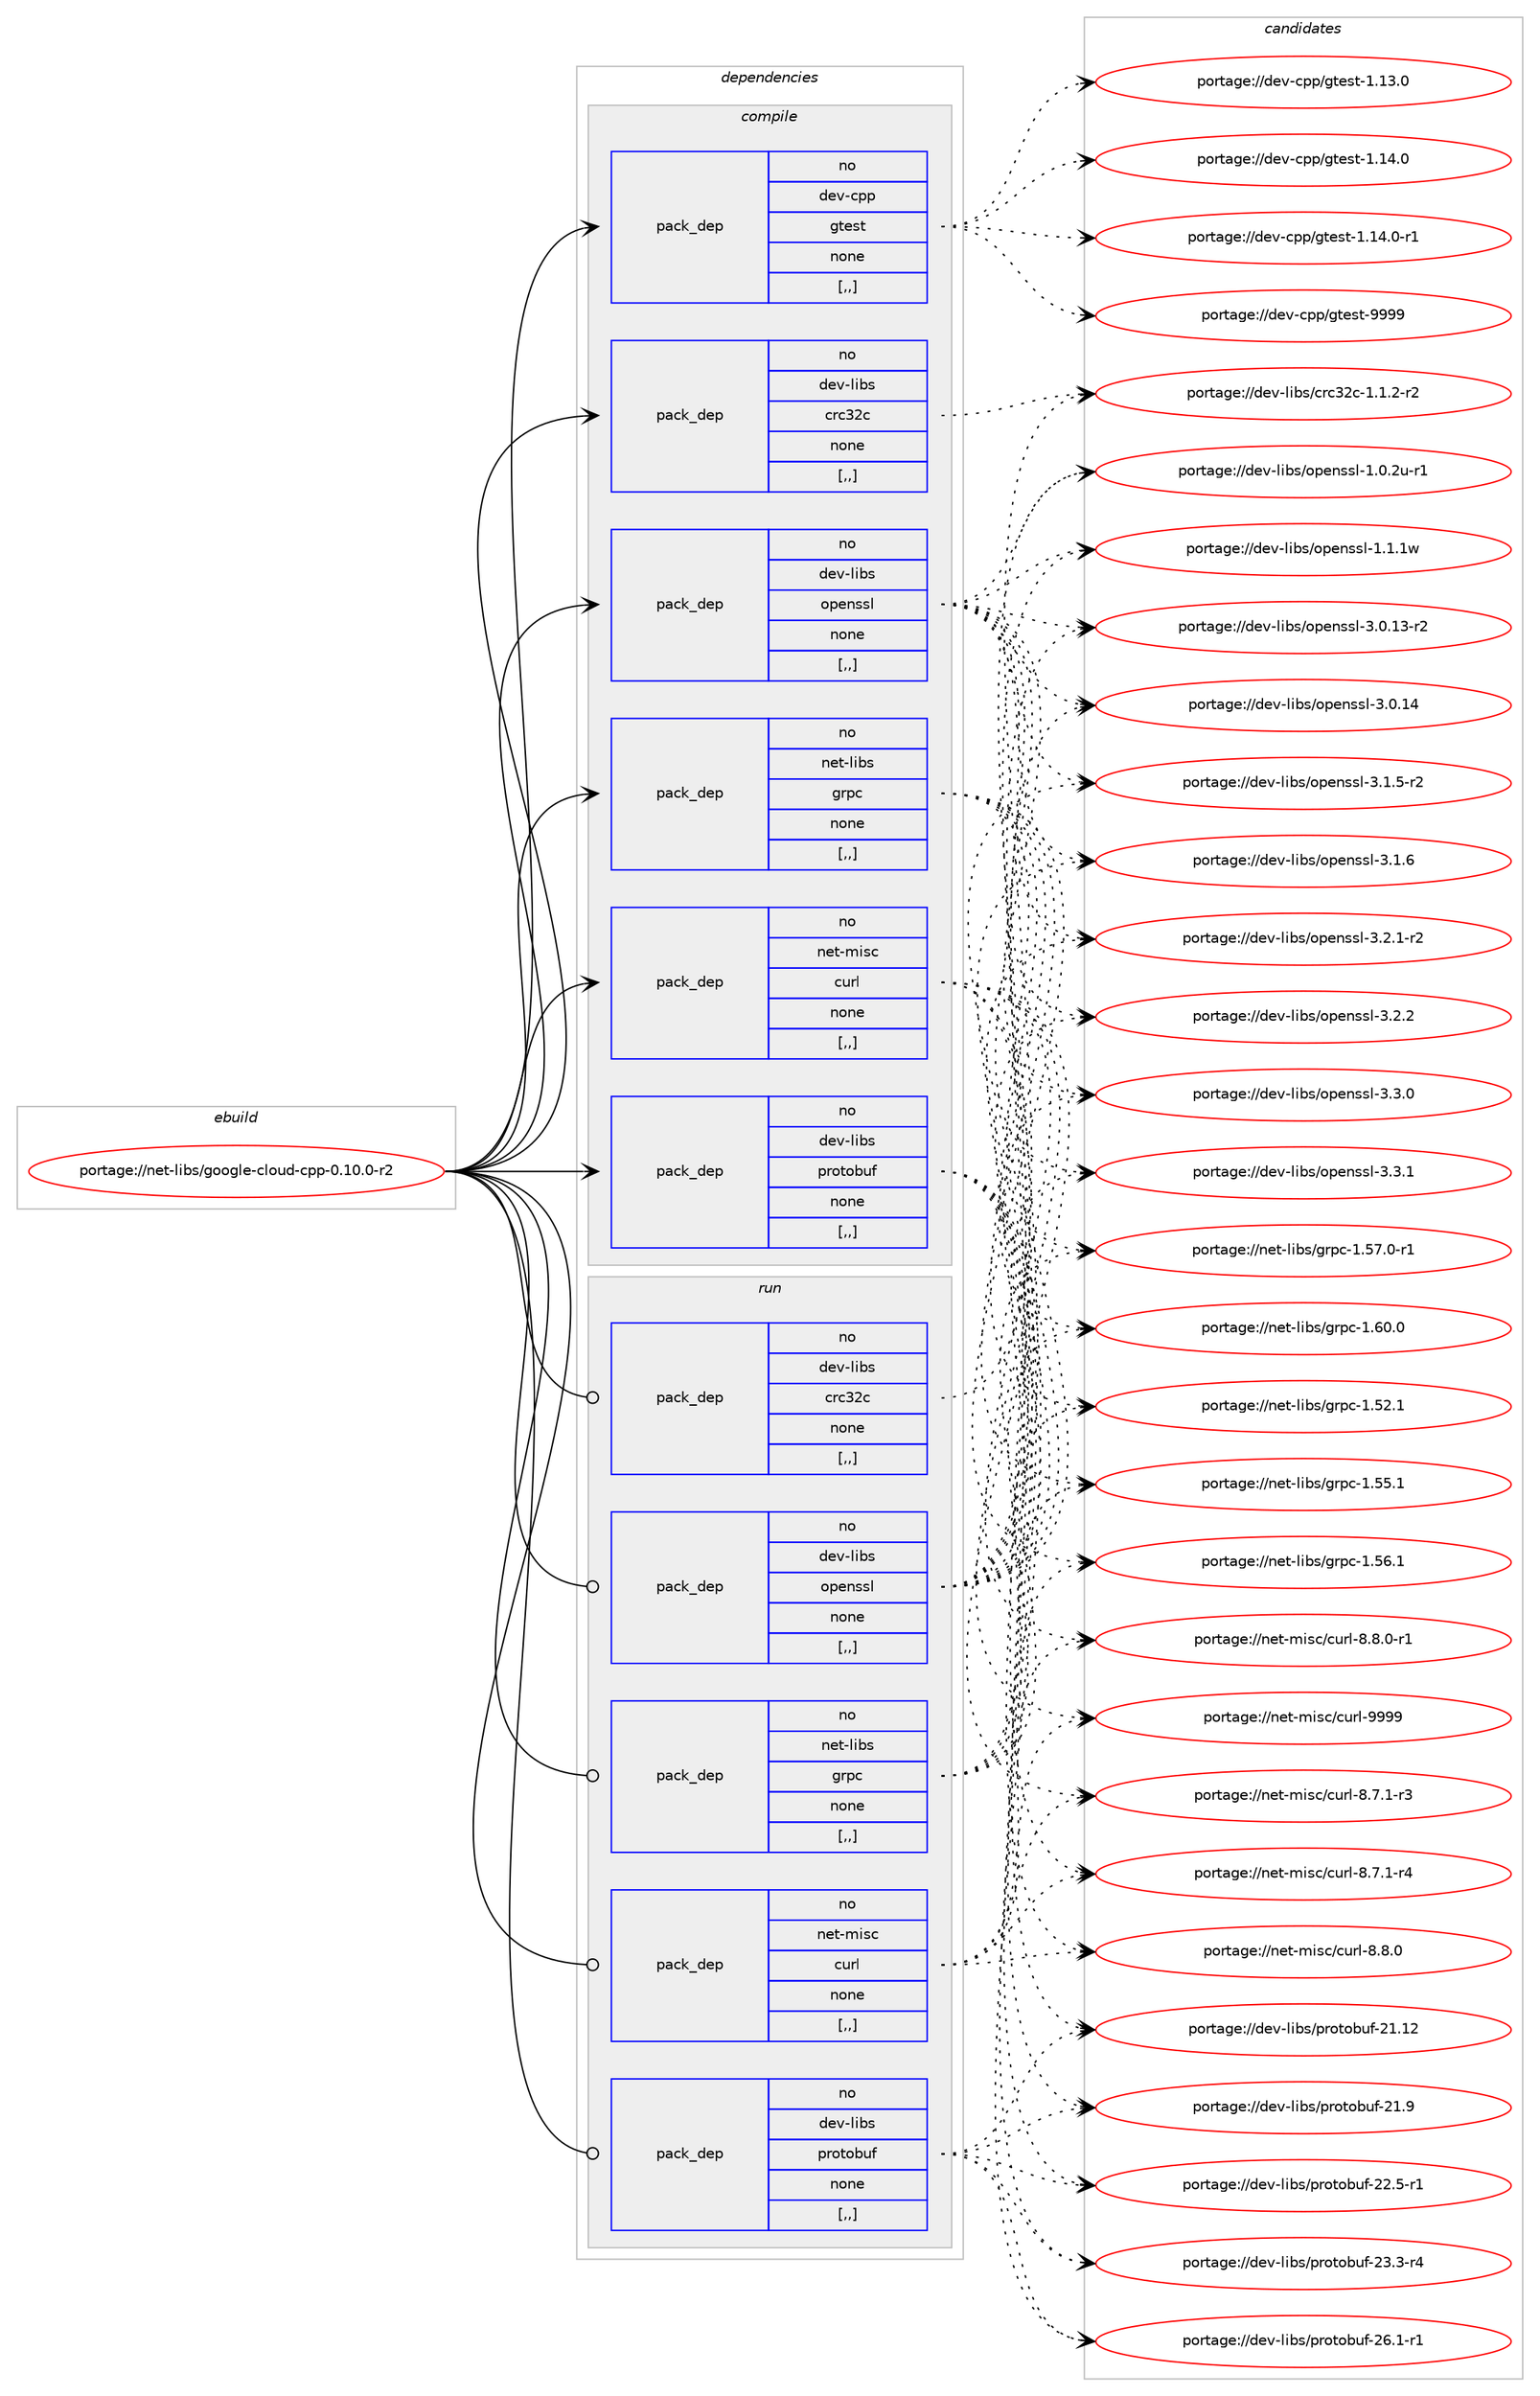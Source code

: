 digraph prolog {

# *************
# Graph options
# *************

newrank=true;
concentrate=true;
compound=true;
graph [rankdir=LR,fontname=Helvetica,fontsize=10,ranksep=1.5];#, ranksep=2.5, nodesep=0.2];
edge  [arrowhead=vee];
node  [fontname=Helvetica,fontsize=10];

# **********
# The ebuild
# **********

subgraph cluster_leftcol {
color=gray;
rank=same;
label=<<i>ebuild</i>>;
id [label="portage://net-libs/google-cloud-cpp-0.10.0-r2", color=red, width=4, href="../net-libs/google-cloud-cpp-0.10.0-r2.svg"];
}

# ****************
# The dependencies
# ****************

subgraph cluster_midcol {
color=gray;
label=<<i>dependencies</i>>;
subgraph cluster_compile {
fillcolor="#eeeeee";
style=filled;
label=<<i>compile</i>>;
subgraph pack256065 {
dependency349656 [label=<<TABLE BORDER="0" CELLBORDER="1" CELLSPACING="0" CELLPADDING="4" WIDTH="220"><TR><TD ROWSPAN="6" CELLPADDING="30">pack_dep</TD></TR><TR><TD WIDTH="110">no</TD></TR><TR><TD>dev-cpp</TD></TR><TR><TD>gtest</TD></TR><TR><TD>none</TD></TR><TR><TD>[,,]</TD></TR></TABLE>>, shape=none, color=blue];
}
id:e -> dependency349656:w [weight=20,style="solid",arrowhead="vee"];
subgraph pack256066 {
dependency349657 [label=<<TABLE BORDER="0" CELLBORDER="1" CELLSPACING="0" CELLPADDING="4" WIDTH="220"><TR><TD ROWSPAN="6" CELLPADDING="30">pack_dep</TD></TR><TR><TD WIDTH="110">no</TD></TR><TR><TD>dev-libs</TD></TR><TR><TD>crc32c</TD></TR><TR><TD>none</TD></TR><TR><TD>[,,]</TD></TR></TABLE>>, shape=none, color=blue];
}
id:e -> dependency349657:w [weight=20,style="solid",arrowhead="vee"];
subgraph pack256067 {
dependency349658 [label=<<TABLE BORDER="0" CELLBORDER="1" CELLSPACING="0" CELLPADDING="4" WIDTH="220"><TR><TD ROWSPAN="6" CELLPADDING="30">pack_dep</TD></TR><TR><TD WIDTH="110">no</TD></TR><TR><TD>dev-libs</TD></TR><TR><TD>openssl</TD></TR><TR><TD>none</TD></TR><TR><TD>[,,]</TD></TR></TABLE>>, shape=none, color=blue];
}
id:e -> dependency349658:w [weight=20,style="solid",arrowhead="vee"];
subgraph pack256068 {
dependency349659 [label=<<TABLE BORDER="0" CELLBORDER="1" CELLSPACING="0" CELLPADDING="4" WIDTH="220"><TR><TD ROWSPAN="6" CELLPADDING="30">pack_dep</TD></TR><TR><TD WIDTH="110">no</TD></TR><TR><TD>dev-libs</TD></TR><TR><TD>protobuf</TD></TR><TR><TD>none</TD></TR><TR><TD>[,,]</TD></TR></TABLE>>, shape=none, color=blue];
}
id:e -> dependency349659:w [weight=20,style="solid",arrowhead="vee"];
subgraph pack256069 {
dependency349660 [label=<<TABLE BORDER="0" CELLBORDER="1" CELLSPACING="0" CELLPADDING="4" WIDTH="220"><TR><TD ROWSPAN="6" CELLPADDING="30">pack_dep</TD></TR><TR><TD WIDTH="110">no</TD></TR><TR><TD>net-libs</TD></TR><TR><TD>grpc</TD></TR><TR><TD>none</TD></TR><TR><TD>[,,]</TD></TR></TABLE>>, shape=none, color=blue];
}
id:e -> dependency349660:w [weight=20,style="solid",arrowhead="vee"];
subgraph pack256070 {
dependency349661 [label=<<TABLE BORDER="0" CELLBORDER="1" CELLSPACING="0" CELLPADDING="4" WIDTH="220"><TR><TD ROWSPAN="6" CELLPADDING="30">pack_dep</TD></TR><TR><TD WIDTH="110">no</TD></TR><TR><TD>net-misc</TD></TR><TR><TD>curl</TD></TR><TR><TD>none</TD></TR><TR><TD>[,,]</TD></TR></TABLE>>, shape=none, color=blue];
}
id:e -> dependency349661:w [weight=20,style="solid",arrowhead="vee"];
}
subgraph cluster_compileandrun {
fillcolor="#eeeeee";
style=filled;
label=<<i>compile and run</i>>;
}
subgraph cluster_run {
fillcolor="#eeeeee";
style=filled;
label=<<i>run</i>>;
subgraph pack256071 {
dependency349662 [label=<<TABLE BORDER="0" CELLBORDER="1" CELLSPACING="0" CELLPADDING="4" WIDTH="220"><TR><TD ROWSPAN="6" CELLPADDING="30">pack_dep</TD></TR><TR><TD WIDTH="110">no</TD></TR><TR><TD>dev-libs</TD></TR><TR><TD>crc32c</TD></TR><TR><TD>none</TD></TR><TR><TD>[,,]</TD></TR></TABLE>>, shape=none, color=blue];
}
id:e -> dependency349662:w [weight=20,style="solid",arrowhead="odot"];
subgraph pack256072 {
dependency349663 [label=<<TABLE BORDER="0" CELLBORDER="1" CELLSPACING="0" CELLPADDING="4" WIDTH="220"><TR><TD ROWSPAN="6" CELLPADDING="30">pack_dep</TD></TR><TR><TD WIDTH="110">no</TD></TR><TR><TD>dev-libs</TD></TR><TR><TD>openssl</TD></TR><TR><TD>none</TD></TR><TR><TD>[,,]</TD></TR></TABLE>>, shape=none, color=blue];
}
id:e -> dependency349663:w [weight=20,style="solid",arrowhead="odot"];
subgraph pack256073 {
dependency349664 [label=<<TABLE BORDER="0" CELLBORDER="1" CELLSPACING="0" CELLPADDING="4" WIDTH="220"><TR><TD ROWSPAN="6" CELLPADDING="30">pack_dep</TD></TR><TR><TD WIDTH="110">no</TD></TR><TR><TD>dev-libs</TD></TR><TR><TD>protobuf</TD></TR><TR><TD>none</TD></TR><TR><TD>[,,]</TD></TR></TABLE>>, shape=none, color=blue];
}
id:e -> dependency349664:w [weight=20,style="solid",arrowhead="odot"];
subgraph pack256074 {
dependency349665 [label=<<TABLE BORDER="0" CELLBORDER="1" CELLSPACING="0" CELLPADDING="4" WIDTH="220"><TR><TD ROWSPAN="6" CELLPADDING="30">pack_dep</TD></TR><TR><TD WIDTH="110">no</TD></TR><TR><TD>net-libs</TD></TR><TR><TD>grpc</TD></TR><TR><TD>none</TD></TR><TR><TD>[,,]</TD></TR></TABLE>>, shape=none, color=blue];
}
id:e -> dependency349665:w [weight=20,style="solid",arrowhead="odot"];
subgraph pack256075 {
dependency349666 [label=<<TABLE BORDER="0" CELLBORDER="1" CELLSPACING="0" CELLPADDING="4" WIDTH="220"><TR><TD ROWSPAN="6" CELLPADDING="30">pack_dep</TD></TR><TR><TD WIDTH="110">no</TD></TR><TR><TD>net-misc</TD></TR><TR><TD>curl</TD></TR><TR><TD>none</TD></TR><TR><TD>[,,]</TD></TR></TABLE>>, shape=none, color=blue];
}
id:e -> dependency349666:w [weight=20,style="solid",arrowhead="odot"];
}
}

# **************
# The candidates
# **************

subgraph cluster_choices {
rank=same;
color=gray;
label=<<i>candidates</i>>;

subgraph choice256065 {
color=black;
nodesep=1;
choice10010111845991121124710311610111511645494649514648 [label="portage://dev-cpp/gtest-1.13.0", color=red, width=4,href="../dev-cpp/gtest-1.13.0.svg"];
choice10010111845991121124710311610111511645494649524648 [label="portage://dev-cpp/gtest-1.14.0", color=red, width=4,href="../dev-cpp/gtest-1.14.0.svg"];
choice100101118459911211247103116101115116454946495246484511449 [label="portage://dev-cpp/gtest-1.14.0-r1", color=red, width=4,href="../dev-cpp/gtest-1.14.0-r1.svg"];
choice1001011184599112112471031161011151164557575757 [label="portage://dev-cpp/gtest-9999", color=red, width=4,href="../dev-cpp/gtest-9999.svg"];
dependency349656:e -> choice10010111845991121124710311610111511645494649514648:w [style=dotted,weight="100"];
dependency349656:e -> choice10010111845991121124710311610111511645494649524648:w [style=dotted,weight="100"];
dependency349656:e -> choice100101118459911211247103116101115116454946495246484511449:w [style=dotted,weight="100"];
dependency349656:e -> choice1001011184599112112471031161011151164557575757:w [style=dotted,weight="100"];
}
subgraph choice256066 {
color=black;
nodesep=1;
choice10010111845108105981154799114995150994549464946504511450 [label="portage://dev-libs/crc32c-1.1.2-r2", color=red, width=4,href="../dev-libs/crc32c-1.1.2-r2.svg"];
dependency349657:e -> choice10010111845108105981154799114995150994549464946504511450:w [style=dotted,weight="100"];
}
subgraph choice256067 {
color=black;
nodesep=1;
choice1001011184510810598115471111121011101151151084549464846501174511449 [label="portage://dev-libs/openssl-1.0.2u-r1", color=red, width=4,href="../dev-libs/openssl-1.0.2u-r1.svg"];
choice100101118451081059811547111112101110115115108454946494649119 [label="portage://dev-libs/openssl-1.1.1w", color=red, width=4,href="../dev-libs/openssl-1.1.1w.svg"];
choice100101118451081059811547111112101110115115108455146484649514511450 [label="portage://dev-libs/openssl-3.0.13-r2", color=red, width=4,href="../dev-libs/openssl-3.0.13-r2.svg"];
choice10010111845108105981154711111210111011511510845514648464952 [label="portage://dev-libs/openssl-3.0.14", color=red, width=4,href="../dev-libs/openssl-3.0.14.svg"];
choice1001011184510810598115471111121011101151151084551464946534511450 [label="portage://dev-libs/openssl-3.1.5-r2", color=red, width=4,href="../dev-libs/openssl-3.1.5-r2.svg"];
choice100101118451081059811547111112101110115115108455146494654 [label="portage://dev-libs/openssl-3.1.6", color=red, width=4,href="../dev-libs/openssl-3.1.6.svg"];
choice1001011184510810598115471111121011101151151084551465046494511450 [label="portage://dev-libs/openssl-3.2.1-r2", color=red, width=4,href="../dev-libs/openssl-3.2.1-r2.svg"];
choice100101118451081059811547111112101110115115108455146504650 [label="portage://dev-libs/openssl-3.2.2", color=red, width=4,href="../dev-libs/openssl-3.2.2.svg"];
choice100101118451081059811547111112101110115115108455146514648 [label="portage://dev-libs/openssl-3.3.0", color=red, width=4,href="../dev-libs/openssl-3.3.0.svg"];
choice100101118451081059811547111112101110115115108455146514649 [label="portage://dev-libs/openssl-3.3.1", color=red, width=4,href="../dev-libs/openssl-3.3.1.svg"];
dependency349658:e -> choice1001011184510810598115471111121011101151151084549464846501174511449:w [style=dotted,weight="100"];
dependency349658:e -> choice100101118451081059811547111112101110115115108454946494649119:w [style=dotted,weight="100"];
dependency349658:e -> choice100101118451081059811547111112101110115115108455146484649514511450:w [style=dotted,weight="100"];
dependency349658:e -> choice10010111845108105981154711111210111011511510845514648464952:w [style=dotted,weight="100"];
dependency349658:e -> choice1001011184510810598115471111121011101151151084551464946534511450:w [style=dotted,weight="100"];
dependency349658:e -> choice100101118451081059811547111112101110115115108455146494654:w [style=dotted,weight="100"];
dependency349658:e -> choice1001011184510810598115471111121011101151151084551465046494511450:w [style=dotted,weight="100"];
dependency349658:e -> choice100101118451081059811547111112101110115115108455146504650:w [style=dotted,weight="100"];
dependency349658:e -> choice100101118451081059811547111112101110115115108455146514648:w [style=dotted,weight="100"];
dependency349658:e -> choice100101118451081059811547111112101110115115108455146514649:w [style=dotted,weight="100"];
}
subgraph choice256068 {
color=black;
nodesep=1;
choice10010111845108105981154711211411111611198117102455049464950 [label="portage://dev-libs/protobuf-21.12", color=red, width=4,href="../dev-libs/protobuf-21.12.svg"];
choice100101118451081059811547112114111116111981171024550494657 [label="portage://dev-libs/protobuf-21.9", color=red, width=4,href="../dev-libs/protobuf-21.9.svg"];
choice1001011184510810598115471121141111161119811710245505046534511449 [label="portage://dev-libs/protobuf-22.5-r1", color=red, width=4,href="../dev-libs/protobuf-22.5-r1.svg"];
choice1001011184510810598115471121141111161119811710245505146514511452 [label="portage://dev-libs/protobuf-23.3-r4", color=red, width=4,href="../dev-libs/protobuf-23.3-r4.svg"];
choice1001011184510810598115471121141111161119811710245505446494511449 [label="portage://dev-libs/protobuf-26.1-r1", color=red, width=4,href="../dev-libs/protobuf-26.1-r1.svg"];
dependency349659:e -> choice10010111845108105981154711211411111611198117102455049464950:w [style=dotted,weight="100"];
dependency349659:e -> choice100101118451081059811547112114111116111981171024550494657:w [style=dotted,weight="100"];
dependency349659:e -> choice1001011184510810598115471121141111161119811710245505046534511449:w [style=dotted,weight="100"];
dependency349659:e -> choice1001011184510810598115471121141111161119811710245505146514511452:w [style=dotted,weight="100"];
dependency349659:e -> choice1001011184510810598115471121141111161119811710245505446494511449:w [style=dotted,weight="100"];
}
subgraph choice256069 {
color=black;
nodesep=1;
choice1101011164510810598115471031141129945494653504649 [label="portage://net-libs/grpc-1.52.1", color=red, width=4,href="../net-libs/grpc-1.52.1.svg"];
choice1101011164510810598115471031141129945494653534649 [label="portage://net-libs/grpc-1.55.1", color=red, width=4,href="../net-libs/grpc-1.55.1.svg"];
choice1101011164510810598115471031141129945494653544649 [label="portage://net-libs/grpc-1.56.1", color=red, width=4,href="../net-libs/grpc-1.56.1.svg"];
choice11010111645108105981154710311411299454946535546484511449 [label="portage://net-libs/grpc-1.57.0-r1", color=red, width=4,href="../net-libs/grpc-1.57.0-r1.svg"];
choice1101011164510810598115471031141129945494654484648 [label="portage://net-libs/grpc-1.60.0", color=red, width=4,href="../net-libs/grpc-1.60.0.svg"];
dependency349660:e -> choice1101011164510810598115471031141129945494653504649:w [style=dotted,weight="100"];
dependency349660:e -> choice1101011164510810598115471031141129945494653534649:w [style=dotted,weight="100"];
dependency349660:e -> choice1101011164510810598115471031141129945494653544649:w [style=dotted,weight="100"];
dependency349660:e -> choice11010111645108105981154710311411299454946535546484511449:w [style=dotted,weight="100"];
dependency349660:e -> choice1101011164510810598115471031141129945494654484648:w [style=dotted,weight="100"];
}
subgraph choice256070 {
color=black;
nodesep=1;
choice110101116451091051159947991171141084556465546494511451 [label="portage://net-misc/curl-8.7.1-r3", color=red, width=4,href="../net-misc/curl-8.7.1-r3.svg"];
choice110101116451091051159947991171141084556465546494511452 [label="portage://net-misc/curl-8.7.1-r4", color=red, width=4,href="../net-misc/curl-8.7.1-r4.svg"];
choice11010111645109105115994799117114108455646564648 [label="portage://net-misc/curl-8.8.0", color=red, width=4,href="../net-misc/curl-8.8.0.svg"];
choice110101116451091051159947991171141084556465646484511449 [label="portage://net-misc/curl-8.8.0-r1", color=red, width=4,href="../net-misc/curl-8.8.0-r1.svg"];
choice110101116451091051159947991171141084557575757 [label="portage://net-misc/curl-9999", color=red, width=4,href="../net-misc/curl-9999.svg"];
dependency349661:e -> choice110101116451091051159947991171141084556465546494511451:w [style=dotted,weight="100"];
dependency349661:e -> choice110101116451091051159947991171141084556465546494511452:w [style=dotted,weight="100"];
dependency349661:e -> choice11010111645109105115994799117114108455646564648:w [style=dotted,weight="100"];
dependency349661:e -> choice110101116451091051159947991171141084556465646484511449:w [style=dotted,weight="100"];
dependency349661:e -> choice110101116451091051159947991171141084557575757:w [style=dotted,weight="100"];
}
subgraph choice256071 {
color=black;
nodesep=1;
choice10010111845108105981154799114995150994549464946504511450 [label="portage://dev-libs/crc32c-1.1.2-r2", color=red, width=4,href="../dev-libs/crc32c-1.1.2-r2.svg"];
dependency349662:e -> choice10010111845108105981154799114995150994549464946504511450:w [style=dotted,weight="100"];
}
subgraph choice256072 {
color=black;
nodesep=1;
choice1001011184510810598115471111121011101151151084549464846501174511449 [label="portage://dev-libs/openssl-1.0.2u-r1", color=red, width=4,href="../dev-libs/openssl-1.0.2u-r1.svg"];
choice100101118451081059811547111112101110115115108454946494649119 [label="portage://dev-libs/openssl-1.1.1w", color=red, width=4,href="../dev-libs/openssl-1.1.1w.svg"];
choice100101118451081059811547111112101110115115108455146484649514511450 [label="portage://dev-libs/openssl-3.0.13-r2", color=red, width=4,href="../dev-libs/openssl-3.0.13-r2.svg"];
choice10010111845108105981154711111210111011511510845514648464952 [label="portage://dev-libs/openssl-3.0.14", color=red, width=4,href="../dev-libs/openssl-3.0.14.svg"];
choice1001011184510810598115471111121011101151151084551464946534511450 [label="portage://dev-libs/openssl-3.1.5-r2", color=red, width=4,href="../dev-libs/openssl-3.1.5-r2.svg"];
choice100101118451081059811547111112101110115115108455146494654 [label="portage://dev-libs/openssl-3.1.6", color=red, width=4,href="../dev-libs/openssl-3.1.6.svg"];
choice1001011184510810598115471111121011101151151084551465046494511450 [label="portage://dev-libs/openssl-3.2.1-r2", color=red, width=4,href="../dev-libs/openssl-3.2.1-r2.svg"];
choice100101118451081059811547111112101110115115108455146504650 [label="portage://dev-libs/openssl-3.2.2", color=red, width=4,href="../dev-libs/openssl-3.2.2.svg"];
choice100101118451081059811547111112101110115115108455146514648 [label="portage://dev-libs/openssl-3.3.0", color=red, width=4,href="../dev-libs/openssl-3.3.0.svg"];
choice100101118451081059811547111112101110115115108455146514649 [label="portage://dev-libs/openssl-3.3.1", color=red, width=4,href="../dev-libs/openssl-3.3.1.svg"];
dependency349663:e -> choice1001011184510810598115471111121011101151151084549464846501174511449:w [style=dotted,weight="100"];
dependency349663:e -> choice100101118451081059811547111112101110115115108454946494649119:w [style=dotted,weight="100"];
dependency349663:e -> choice100101118451081059811547111112101110115115108455146484649514511450:w [style=dotted,weight="100"];
dependency349663:e -> choice10010111845108105981154711111210111011511510845514648464952:w [style=dotted,weight="100"];
dependency349663:e -> choice1001011184510810598115471111121011101151151084551464946534511450:w [style=dotted,weight="100"];
dependency349663:e -> choice100101118451081059811547111112101110115115108455146494654:w [style=dotted,weight="100"];
dependency349663:e -> choice1001011184510810598115471111121011101151151084551465046494511450:w [style=dotted,weight="100"];
dependency349663:e -> choice100101118451081059811547111112101110115115108455146504650:w [style=dotted,weight="100"];
dependency349663:e -> choice100101118451081059811547111112101110115115108455146514648:w [style=dotted,weight="100"];
dependency349663:e -> choice100101118451081059811547111112101110115115108455146514649:w [style=dotted,weight="100"];
}
subgraph choice256073 {
color=black;
nodesep=1;
choice10010111845108105981154711211411111611198117102455049464950 [label="portage://dev-libs/protobuf-21.12", color=red, width=4,href="../dev-libs/protobuf-21.12.svg"];
choice100101118451081059811547112114111116111981171024550494657 [label="portage://dev-libs/protobuf-21.9", color=red, width=4,href="../dev-libs/protobuf-21.9.svg"];
choice1001011184510810598115471121141111161119811710245505046534511449 [label="portage://dev-libs/protobuf-22.5-r1", color=red, width=4,href="../dev-libs/protobuf-22.5-r1.svg"];
choice1001011184510810598115471121141111161119811710245505146514511452 [label="portage://dev-libs/protobuf-23.3-r4", color=red, width=4,href="../dev-libs/protobuf-23.3-r4.svg"];
choice1001011184510810598115471121141111161119811710245505446494511449 [label="portage://dev-libs/protobuf-26.1-r1", color=red, width=4,href="../dev-libs/protobuf-26.1-r1.svg"];
dependency349664:e -> choice10010111845108105981154711211411111611198117102455049464950:w [style=dotted,weight="100"];
dependency349664:e -> choice100101118451081059811547112114111116111981171024550494657:w [style=dotted,weight="100"];
dependency349664:e -> choice1001011184510810598115471121141111161119811710245505046534511449:w [style=dotted,weight="100"];
dependency349664:e -> choice1001011184510810598115471121141111161119811710245505146514511452:w [style=dotted,weight="100"];
dependency349664:e -> choice1001011184510810598115471121141111161119811710245505446494511449:w [style=dotted,weight="100"];
}
subgraph choice256074 {
color=black;
nodesep=1;
choice1101011164510810598115471031141129945494653504649 [label="portage://net-libs/grpc-1.52.1", color=red, width=4,href="../net-libs/grpc-1.52.1.svg"];
choice1101011164510810598115471031141129945494653534649 [label="portage://net-libs/grpc-1.55.1", color=red, width=4,href="../net-libs/grpc-1.55.1.svg"];
choice1101011164510810598115471031141129945494653544649 [label="portage://net-libs/grpc-1.56.1", color=red, width=4,href="../net-libs/grpc-1.56.1.svg"];
choice11010111645108105981154710311411299454946535546484511449 [label="portage://net-libs/grpc-1.57.0-r1", color=red, width=4,href="../net-libs/grpc-1.57.0-r1.svg"];
choice1101011164510810598115471031141129945494654484648 [label="portage://net-libs/grpc-1.60.0", color=red, width=4,href="../net-libs/grpc-1.60.0.svg"];
dependency349665:e -> choice1101011164510810598115471031141129945494653504649:w [style=dotted,weight="100"];
dependency349665:e -> choice1101011164510810598115471031141129945494653534649:w [style=dotted,weight="100"];
dependency349665:e -> choice1101011164510810598115471031141129945494653544649:w [style=dotted,weight="100"];
dependency349665:e -> choice11010111645108105981154710311411299454946535546484511449:w [style=dotted,weight="100"];
dependency349665:e -> choice1101011164510810598115471031141129945494654484648:w [style=dotted,weight="100"];
}
subgraph choice256075 {
color=black;
nodesep=1;
choice110101116451091051159947991171141084556465546494511451 [label="portage://net-misc/curl-8.7.1-r3", color=red, width=4,href="../net-misc/curl-8.7.1-r3.svg"];
choice110101116451091051159947991171141084556465546494511452 [label="portage://net-misc/curl-8.7.1-r4", color=red, width=4,href="../net-misc/curl-8.7.1-r4.svg"];
choice11010111645109105115994799117114108455646564648 [label="portage://net-misc/curl-8.8.0", color=red, width=4,href="../net-misc/curl-8.8.0.svg"];
choice110101116451091051159947991171141084556465646484511449 [label="portage://net-misc/curl-8.8.0-r1", color=red, width=4,href="../net-misc/curl-8.8.0-r1.svg"];
choice110101116451091051159947991171141084557575757 [label="portage://net-misc/curl-9999", color=red, width=4,href="../net-misc/curl-9999.svg"];
dependency349666:e -> choice110101116451091051159947991171141084556465546494511451:w [style=dotted,weight="100"];
dependency349666:e -> choice110101116451091051159947991171141084556465546494511452:w [style=dotted,weight="100"];
dependency349666:e -> choice11010111645109105115994799117114108455646564648:w [style=dotted,weight="100"];
dependency349666:e -> choice110101116451091051159947991171141084556465646484511449:w [style=dotted,weight="100"];
dependency349666:e -> choice110101116451091051159947991171141084557575757:w [style=dotted,weight="100"];
}
}

}
